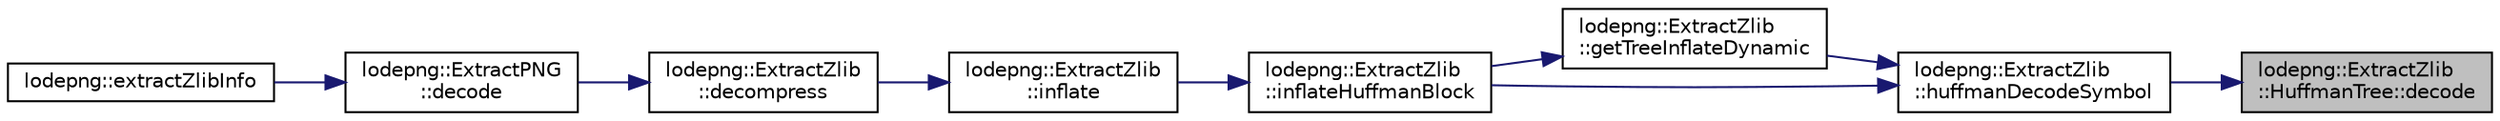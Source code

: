digraph "lodepng::ExtractZlib::HuffmanTree::decode"
{
 // LATEX_PDF_SIZE
  edge [fontname="Helvetica",fontsize="10",labelfontname="Helvetica",labelfontsize="10"];
  node [fontname="Helvetica",fontsize="10",shape=record];
  rankdir="RL";
  Node1 [label="lodepng::ExtractZlib\l::HuffmanTree::decode",height=0.2,width=0.4,color="black", fillcolor="grey75", style="filled", fontcolor="black",tooltip=" "];
  Node1 -> Node2 [dir="back",color="midnightblue",fontsize="10",style="solid",fontname="Helvetica"];
  Node2 [label="lodepng::ExtractZlib\l::huffmanDecodeSymbol",height=0.2,width=0.4,color="black", fillcolor="white", style="filled",URL="$structlodepng_1_1_extract_zlib.html#a4138fb76bf7dfcd8c81b408db7d73d6a",tooltip=" "];
  Node2 -> Node3 [dir="back",color="midnightblue",fontsize="10",style="solid",fontname="Helvetica"];
  Node3 [label="lodepng::ExtractZlib\l::getTreeInflateDynamic",height=0.2,width=0.4,color="black", fillcolor="white", style="filled",URL="$structlodepng_1_1_extract_zlib.html#ae96ed471dcdbbc990b4d44f42d595108",tooltip=" "];
  Node3 -> Node4 [dir="back",color="midnightblue",fontsize="10",style="solid",fontname="Helvetica"];
  Node4 [label="lodepng::ExtractZlib\l::inflateHuffmanBlock",height=0.2,width=0.4,color="black", fillcolor="white", style="filled",URL="$structlodepng_1_1_extract_zlib.html#ae05461026dbd3d15f73f4548008f6d0d",tooltip=" "];
  Node4 -> Node5 [dir="back",color="midnightblue",fontsize="10",style="solid",fontname="Helvetica"];
  Node5 [label="lodepng::ExtractZlib\l::inflate",height=0.2,width=0.4,color="black", fillcolor="white", style="filled",URL="$structlodepng_1_1_extract_zlib.html#a606a82f96f4863b341af88ef695cf339",tooltip=" "];
  Node5 -> Node6 [dir="back",color="midnightblue",fontsize="10",style="solid",fontname="Helvetica"];
  Node6 [label="lodepng::ExtractZlib\l::decompress",height=0.2,width=0.4,color="black", fillcolor="white", style="filled",URL="$structlodepng_1_1_extract_zlib.html#a4d0e9107af5e27950db26ce61aaed22c",tooltip=" "];
  Node6 -> Node7 [dir="back",color="midnightblue",fontsize="10",style="solid",fontname="Helvetica"];
  Node7 [label="lodepng::ExtractPNG\l::decode",height=0.2,width=0.4,color="black", fillcolor="white", style="filled",URL="$structlodepng_1_1_extract_p_n_g.html#ad4aafed2aea465ebc5017cd4d18f14be",tooltip=" "];
  Node7 -> Node8 [dir="back",color="midnightblue",fontsize="10",style="solid",fontname="Helvetica"];
  Node8 [label="lodepng::extractZlibInfo",height=0.2,width=0.4,color="black", fillcolor="white", style="filled",URL="$namespacelodepng.html#af44918fa7ca97b090a1578b429b20013",tooltip=" "];
  Node2 -> Node4 [dir="back",color="midnightblue",fontsize="10",style="solid",fontname="Helvetica"];
}
